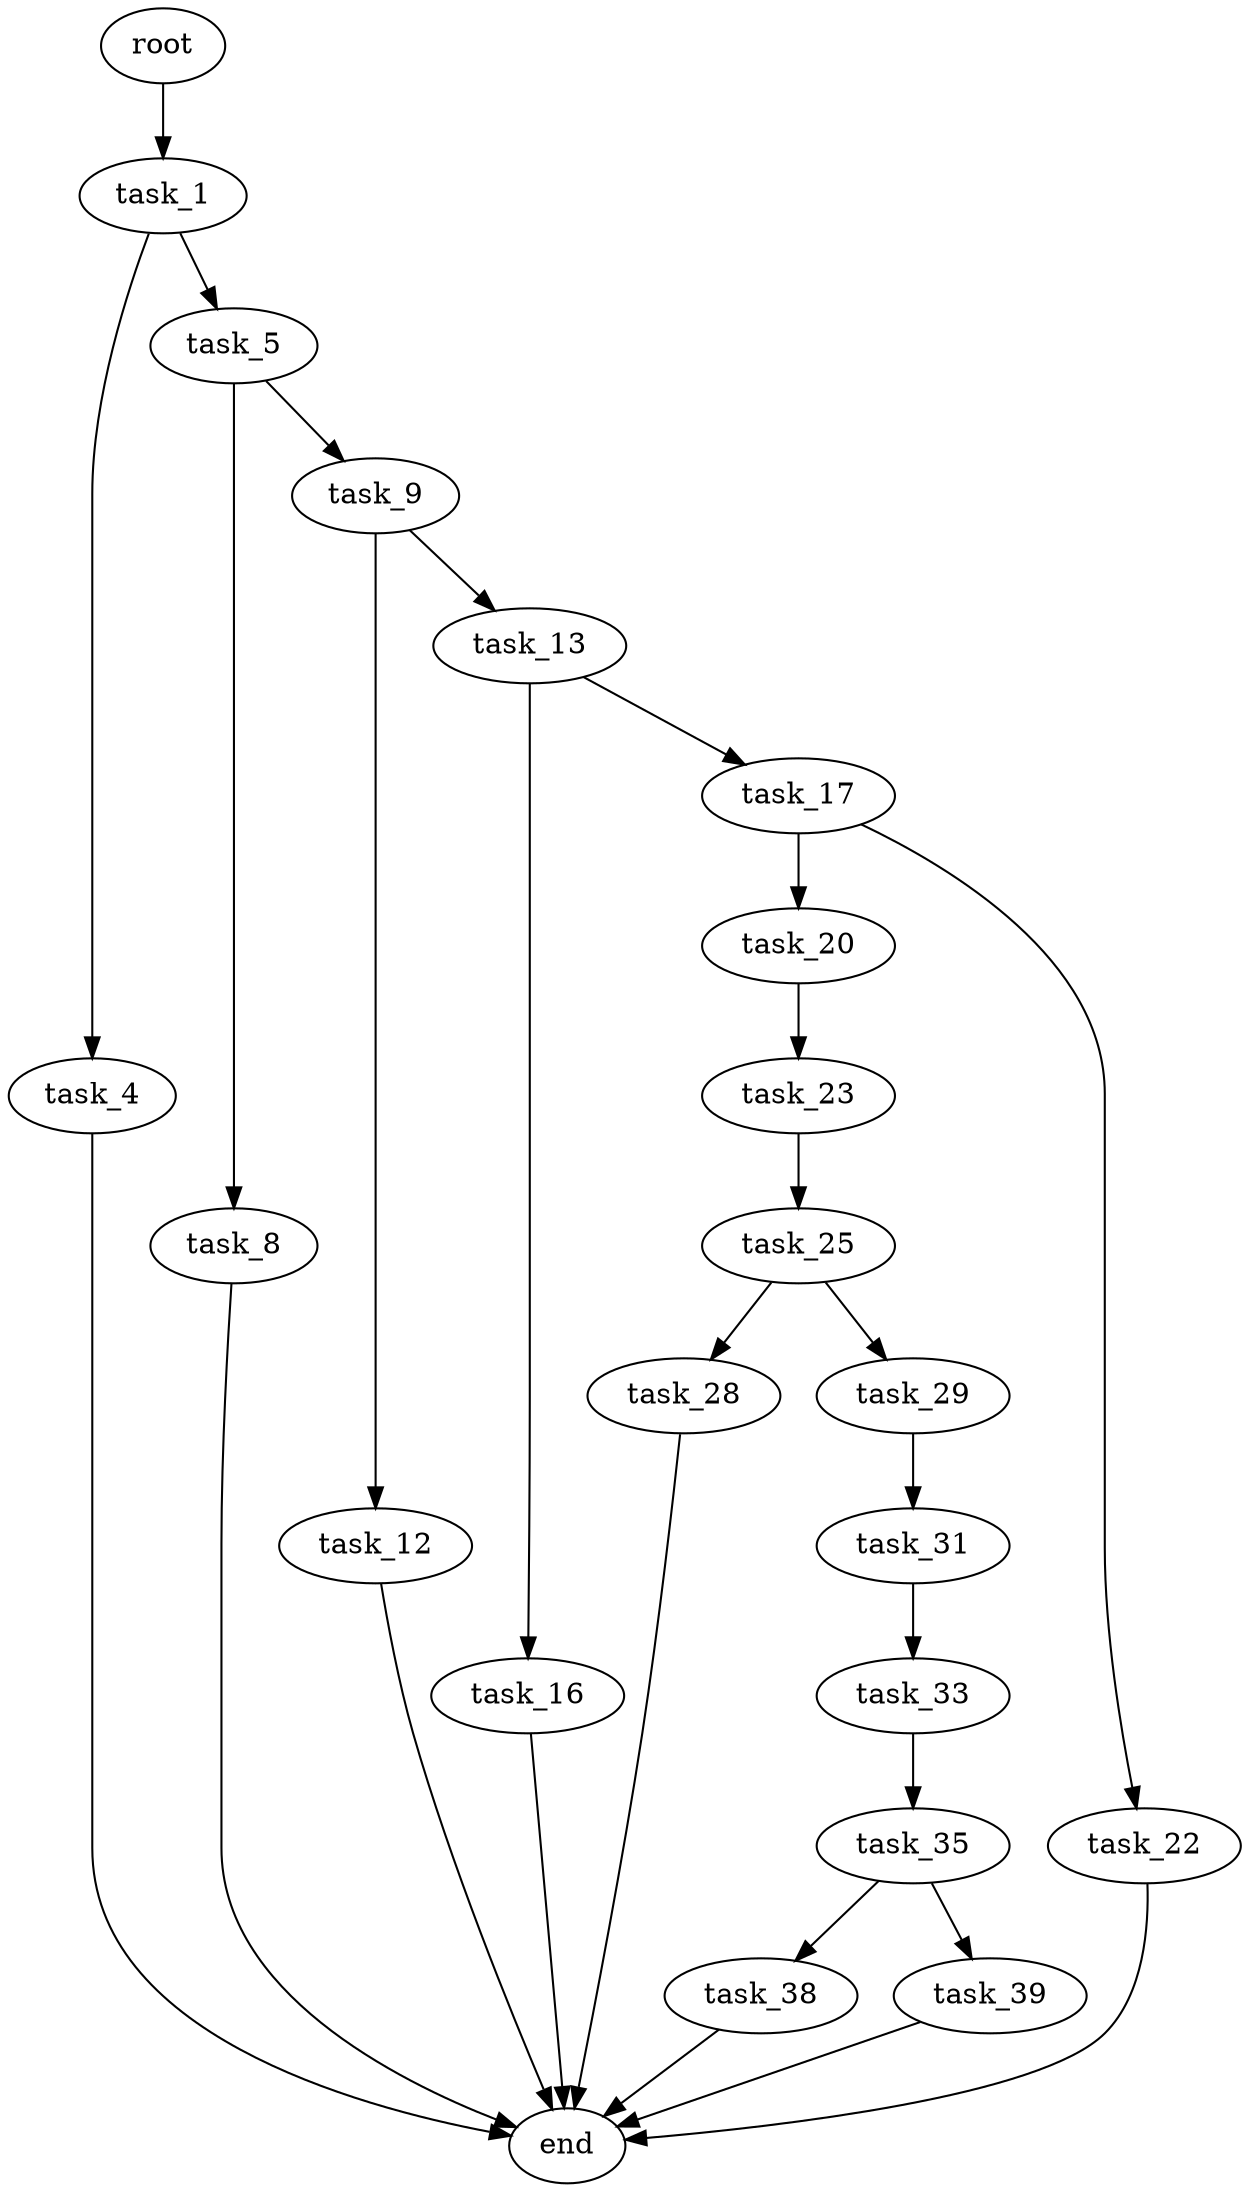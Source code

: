 digraph G {
  root [size="0.000000"];
  task_1 [size="134217728000.000000"];
  task_4 [size="781090654857.000000"];
  task_5 [size="1073741824000.000000"];
  task_8 [size="31307310953.000000"];
  task_9 [size="549755813888.000000"];
  task_12 [size="1073741824000.000000"];
  task_13 [size="1808516701.000000"];
  task_16 [size="28991029248.000000"];
  task_17 [size="28991029248.000000"];
  task_20 [size="6818220420.000000"];
  task_22 [size="1321316872.000000"];
  task_23 [size="148048822114.000000"];
  task_25 [size="1082279511.000000"];
  task_28 [size="91846933975.000000"];
  task_29 [size="1273119100.000000"];
  task_31 [size="52542370300.000000"];
  task_33 [size="782757789696.000000"];
  task_35 [size="295591308244.000000"];
  task_38 [size="765431943312.000000"];
  task_39 [size="15601044758.000000"];
  end [size="0.000000"];

  root -> task_1 [size="1.000000"];
  task_1 -> task_4 [size="209715200.000000"];
  task_1 -> task_5 [size="209715200.000000"];
  task_4 -> end [size="1.000000"];
  task_5 -> task_8 [size="838860800.000000"];
  task_5 -> task_9 [size="838860800.000000"];
  task_8 -> end [size="1.000000"];
  task_9 -> task_12 [size="536870912.000000"];
  task_9 -> task_13 [size="536870912.000000"];
  task_12 -> end [size="1.000000"];
  task_13 -> task_16 [size="209715200.000000"];
  task_13 -> task_17 [size="209715200.000000"];
  task_16 -> end [size="1.000000"];
  task_17 -> task_20 [size="75497472.000000"];
  task_17 -> task_22 [size="75497472.000000"];
  task_20 -> task_23 [size="411041792.000000"];
  task_22 -> end [size="1.000000"];
  task_23 -> task_25 [size="209715200.000000"];
  task_25 -> task_28 [size="33554432.000000"];
  task_25 -> task_29 [size="33554432.000000"];
  task_28 -> end [size="1.000000"];
  task_29 -> task_31 [size="134217728.000000"];
  task_31 -> task_33 [size="838860800.000000"];
  task_33 -> task_35 [size="679477248.000000"];
  task_35 -> task_38 [size="209715200.000000"];
  task_35 -> task_39 [size="209715200.000000"];
  task_38 -> end [size="1.000000"];
  task_39 -> end [size="1.000000"];
}
